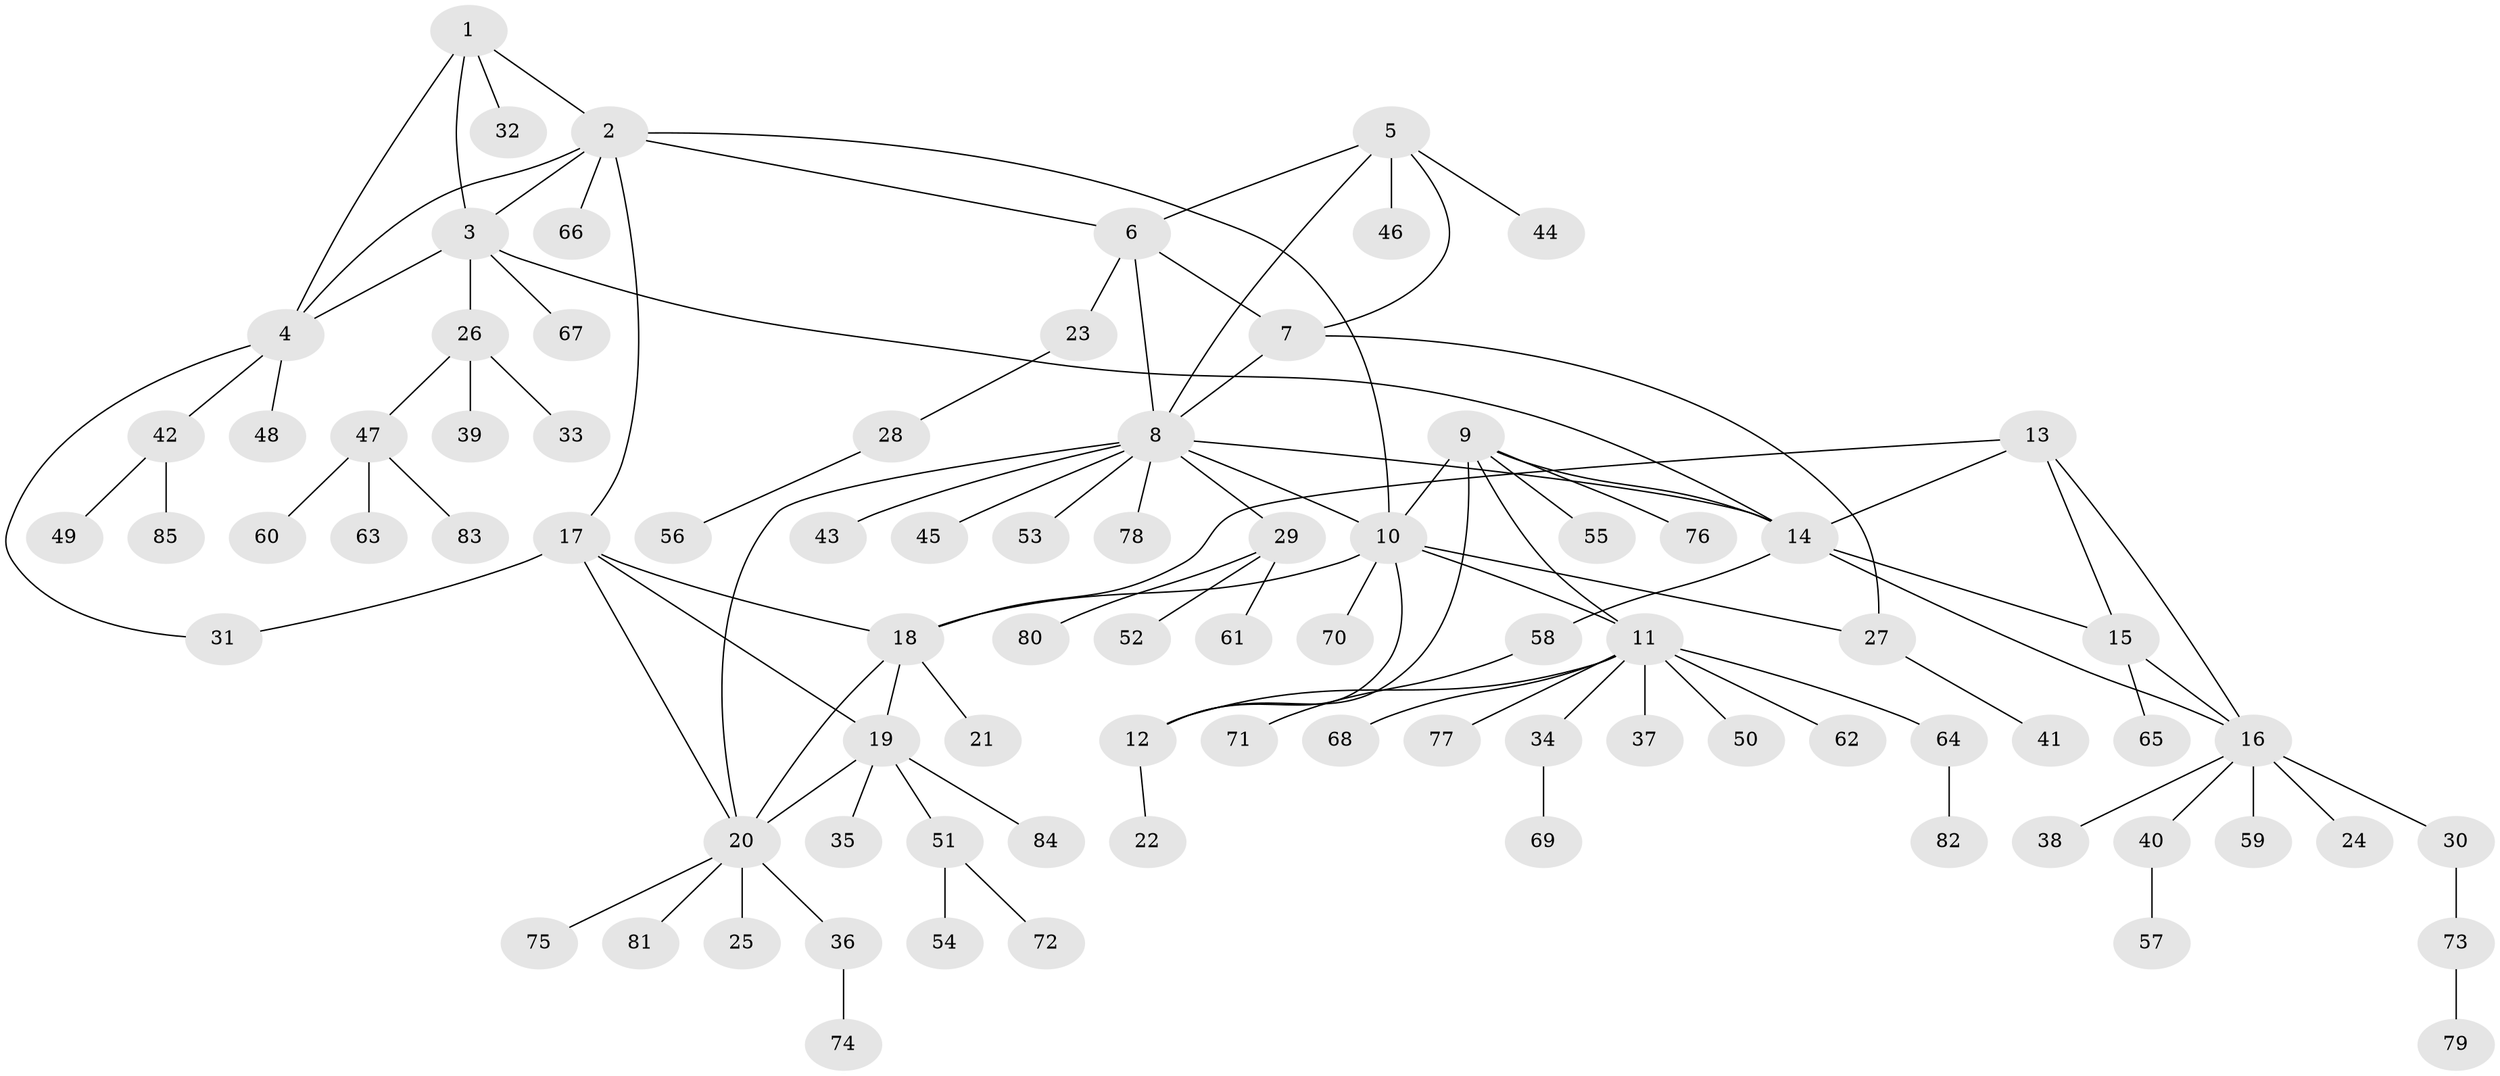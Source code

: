 // Generated by graph-tools (version 1.1) at 2025/15/03/09/25 04:15:47]
// undirected, 85 vertices, 107 edges
graph export_dot {
graph [start="1"]
  node [color=gray90,style=filled];
  1;
  2;
  3;
  4;
  5;
  6;
  7;
  8;
  9;
  10;
  11;
  12;
  13;
  14;
  15;
  16;
  17;
  18;
  19;
  20;
  21;
  22;
  23;
  24;
  25;
  26;
  27;
  28;
  29;
  30;
  31;
  32;
  33;
  34;
  35;
  36;
  37;
  38;
  39;
  40;
  41;
  42;
  43;
  44;
  45;
  46;
  47;
  48;
  49;
  50;
  51;
  52;
  53;
  54;
  55;
  56;
  57;
  58;
  59;
  60;
  61;
  62;
  63;
  64;
  65;
  66;
  67;
  68;
  69;
  70;
  71;
  72;
  73;
  74;
  75;
  76;
  77;
  78;
  79;
  80;
  81;
  82;
  83;
  84;
  85;
  1 -- 2;
  1 -- 3;
  1 -- 4;
  1 -- 32;
  2 -- 3;
  2 -- 4;
  2 -- 6;
  2 -- 10;
  2 -- 17;
  2 -- 66;
  3 -- 4;
  3 -- 14;
  3 -- 26;
  3 -- 67;
  4 -- 31;
  4 -- 42;
  4 -- 48;
  5 -- 6;
  5 -- 7;
  5 -- 8;
  5 -- 44;
  5 -- 46;
  6 -- 7;
  6 -- 8;
  6 -- 23;
  7 -- 8;
  7 -- 27;
  8 -- 10;
  8 -- 14;
  8 -- 20;
  8 -- 29;
  8 -- 43;
  8 -- 45;
  8 -- 53;
  8 -- 78;
  9 -- 10;
  9 -- 11;
  9 -- 12;
  9 -- 14;
  9 -- 55;
  9 -- 76;
  10 -- 11;
  10 -- 12;
  10 -- 18;
  10 -- 27;
  10 -- 70;
  11 -- 12;
  11 -- 34;
  11 -- 37;
  11 -- 50;
  11 -- 62;
  11 -- 64;
  11 -- 68;
  11 -- 77;
  12 -- 22;
  13 -- 14;
  13 -- 15;
  13 -- 16;
  13 -- 18;
  14 -- 15;
  14 -- 16;
  14 -- 58;
  15 -- 16;
  15 -- 65;
  16 -- 24;
  16 -- 30;
  16 -- 38;
  16 -- 40;
  16 -- 59;
  17 -- 18;
  17 -- 19;
  17 -- 20;
  17 -- 31;
  18 -- 19;
  18 -- 20;
  18 -- 21;
  19 -- 20;
  19 -- 35;
  19 -- 51;
  19 -- 84;
  20 -- 25;
  20 -- 36;
  20 -- 75;
  20 -- 81;
  23 -- 28;
  26 -- 33;
  26 -- 39;
  26 -- 47;
  27 -- 41;
  28 -- 56;
  29 -- 52;
  29 -- 61;
  29 -- 80;
  30 -- 73;
  34 -- 69;
  36 -- 74;
  40 -- 57;
  42 -- 49;
  42 -- 85;
  47 -- 60;
  47 -- 63;
  47 -- 83;
  51 -- 54;
  51 -- 72;
  58 -- 71;
  64 -- 82;
  73 -- 79;
}

